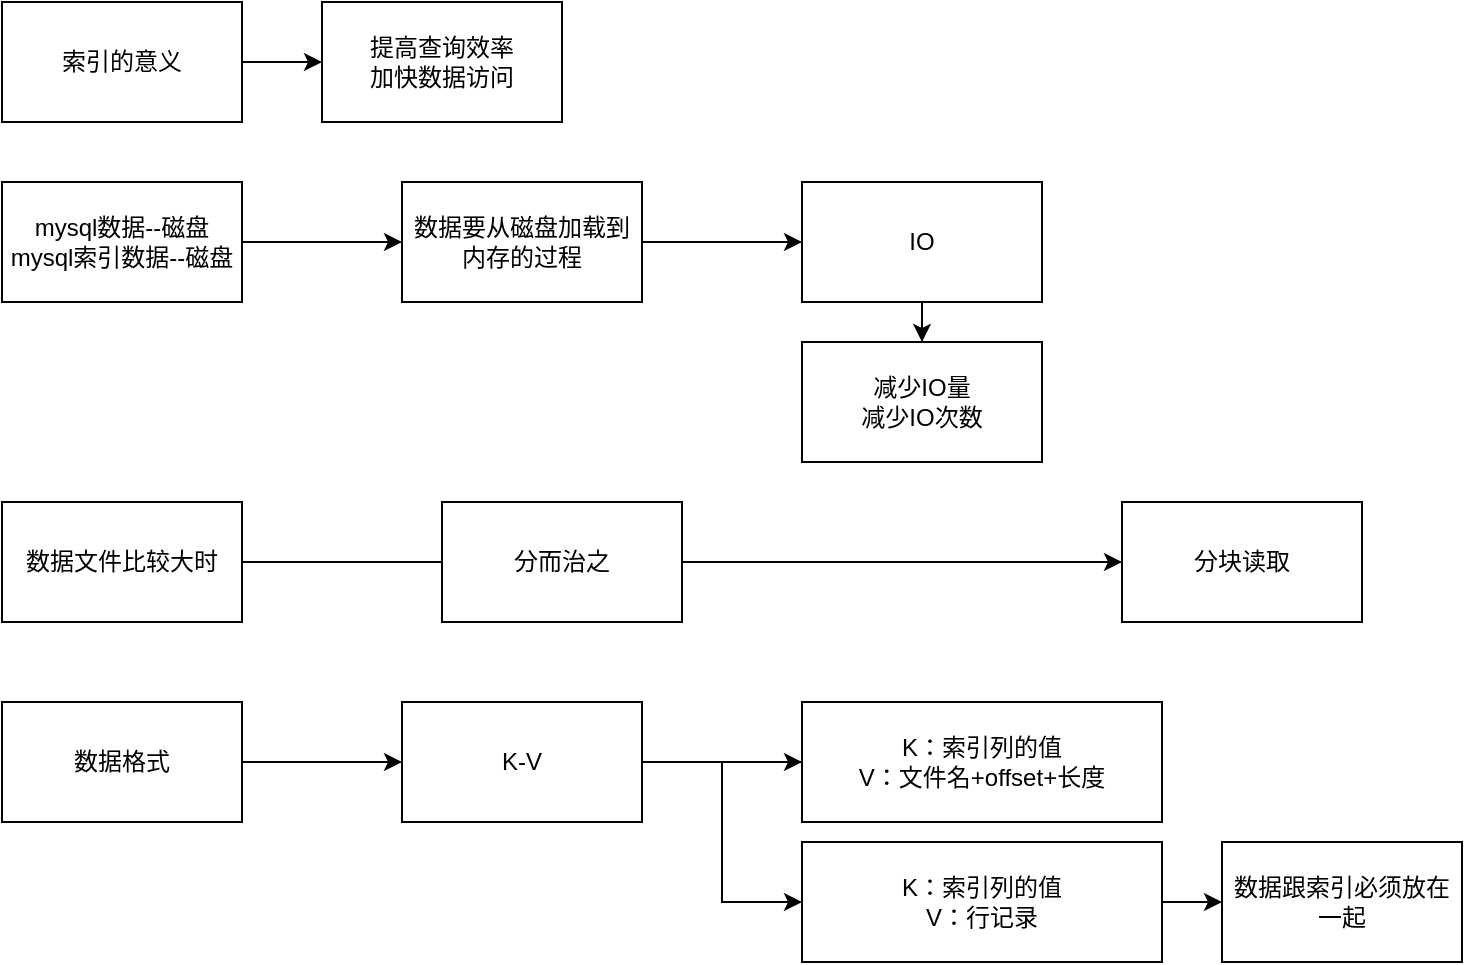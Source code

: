 <mxfile version="21.6.8" type="github">
  <diagram name="第 1 页" id="roPZ449s8YMuSNZIOXLy">
    <mxGraphModel dx="1379" dy="759" grid="1" gridSize="10" guides="1" tooltips="1" connect="1" arrows="1" fold="1" page="1" pageScale="1" pageWidth="1169" pageHeight="1654" math="0" shadow="0">
      <root>
        <mxCell id="0" />
        <mxCell id="1" parent="0" />
        <mxCell id="3g8yhhHNEZKHd-pQMrlk-3" value="" style="edgeStyle=orthogonalEdgeStyle;rounded=0;orthogonalLoop=1;jettySize=auto;html=1;" edge="1" parent="1" source="3g8yhhHNEZKHd-pQMrlk-1" target="3g8yhhHNEZKHd-pQMrlk-2">
          <mxGeometry relative="1" as="geometry" />
        </mxCell>
        <mxCell id="3g8yhhHNEZKHd-pQMrlk-1" value="索引的意义" style="rounded=0;whiteSpace=wrap;html=1;" vertex="1" parent="1">
          <mxGeometry x="10" y="20" width="120" height="60" as="geometry" />
        </mxCell>
        <mxCell id="3g8yhhHNEZKHd-pQMrlk-2" value="提高查询效率&lt;br&gt;加快数据访问" style="rounded=0;whiteSpace=wrap;html=1;" vertex="1" parent="1">
          <mxGeometry x="170" y="20" width="120" height="60" as="geometry" />
        </mxCell>
        <mxCell id="3g8yhhHNEZKHd-pQMrlk-6" value="" style="edgeStyle=orthogonalEdgeStyle;rounded=0;orthogonalLoop=1;jettySize=auto;html=1;" edge="1" parent="1" source="3g8yhhHNEZKHd-pQMrlk-4" target="3g8yhhHNEZKHd-pQMrlk-5">
          <mxGeometry relative="1" as="geometry" />
        </mxCell>
        <mxCell id="3g8yhhHNEZKHd-pQMrlk-4" value="mysql数据--磁盘&lt;br&gt;mysql索引数据--磁盘" style="rounded=0;whiteSpace=wrap;html=1;" vertex="1" parent="1">
          <mxGeometry x="10" y="110" width="120" height="60" as="geometry" />
        </mxCell>
        <mxCell id="3g8yhhHNEZKHd-pQMrlk-8" value="" style="edgeStyle=orthogonalEdgeStyle;rounded=0;orthogonalLoop=1;jettySize=auto;html=1;" edge="1" parent="1" source="3g8yhhHNEZKHd-pQMrlk-5" target="3g8yhhHNEZKHd-pQMrlk-7">
          <mxGeometry relative="1" as="geometry" />
        </mxCell>
        <mxCell id="3g8yhhHNEZKHd-pQMrlk-5" value="数据要从磁盘加载到内存的过程" style="whiteSpace=wrap;html=1;rounded=0;" vertex="1" parent="1">
          <mxGeometry x="210" y="110" width="120" height="60" as="geometry" />
        </mxCell>
        <mxCell id="3g8yhhHNEZKHd-pQMrlk-10" value="" style="edgeStyle=orthogonalEdgeStyle;rounded=0;orthogonalLoop=1;jettySize=auto;html=1;" edge="1" parent="1" source="3g8yhhHNEZKHd-pQMrlk-7" target="3g8yhhHNEZKHd-pQMrlk-9">
          <mxGeometry relative="1" as="geometry" />
        </mxCell>
        <mxCell id="3g8yhhHNEZKHd-pQMrlk-7" value="IO" style="whiteSpace=wrap;html=1;rounded=0;" vertex="1" parent="1">
          <mxGeometry x="410" y="110" width="120" height="60" as="geometry" />
        </mxCell>
        <mxCell id="3g8yhhHNEZKHd-pQMrlk-9" value="减少IO量&lt;br&gt;减少IO次数" style="whiteSpace=wrap;html=1;rounded=0;" vertex="1" parent="1">
          <mxGeometry x="410" y="190" width="120" height="60" as="geometry" />
        </mxCell>
        <mxCell id="3g8yhhHNEZKHd-pQMrlk-13" value="" style="edgeStyle=orthogonalEdgeStyle;rounded=0;orthogonalLoop=1;jettySize=auto;html=1;" edge="1" parent="1" source="3g8yhhHNEZKHd-pQMrlk-14" target="3g8yhhHNEZKHd-pQMrlk-12">
          <mxGeometry relative="1" as="geometry" />
        </mxCell>
        <mxCell id="3g8yhhHNEZKHd-pQMrlk-11" value="数据文件比较大时" style="rounded=0;whiteSpace=wrap;html=1;" vertex="1" parent="1">
          <mxGeometry x="10" y="270" width="120" height="60" as="geometry" />
        </mxCell>
        <mxCell id="3g8yhhHNEZKHd-pQMrlk-12" value="分块读取" style="whiteSpace=wrap;html=1;rounded=0;" vertex="1" parent="1">
          <mxGeometry x="570" y="270" width="120" height="60" as="geometry" />
        </mxCell>
        <mxCell id="3g8yhhHNEZKHd-pQMrlk-14" value="分而治之" style="whiteSpace=wrap;html=1;rounded=0;" vertex="1" parent="1">
          <mxGeometry x="230" y="270" width="120" height="60" as="geometry" />
        </mxCell>
        <mxCell id="3g8yhhHNEZKHd-pQMrlk-18" value="" style="endArrow=none;html=1;rounded=0;entryX=0;entryY=0.5;entryDx=0;entryDy=0;exitX=1;exitY=0.5;exitDx=0;exitDy=0;" edge="1" parent="1" source="3g8yhhHNEZKHd-pQMrlk-11" target="3g8yhhHNEZKHd-pQMrlk-14">
          <mxGeometry width="50" height="50" relative="1" as="geometry">
            <mxPoint x="180" y="350" as="sourcePoint" />
            <mxPoint x="200" y="300" as="targetPoint" />
          </mxGeometry>
        </mxCell>
        <mxCell id="3g8yhhHNEZKHd-pQMrlk-21" value="" style="edgeStyle=orthogonalEdgeStyle;rounded=0;orthogonalLoop=1;jettySize=auto;html=1;" edge="1" parent="1" source="3g8yhhHNEZKHd-pQMrlk-19" target="3g8yhhHNEZKHd-pQMrlk-20">
          <mxGeometry relative="1" as="geometry" />
        </mxCell>
        <mxCell id="3g8yhhHNEZKHd-pQMrlk-19" value="数据格式" style="rounded=0;whiteSpace=wrap;html=1;" vertex="1" parent="1">
          <mxGeometry x="10" y="370" width="120" height="60" as="geometry" />
        </mxCell>
        <mxCell id="3g8yhhHNEZKHd-pQMrlk-23" value="" style="edgeStyle=orthogonalEdgeStyle;rounded=0;orthogonalLoop=1;jettySize=auto;html=1;" edge="1" parent="1" source="3g8yhhHNEZKHd-pQMrlk-20" target="3g8yhhHNEZKHd-pQMrlk-22">
          <mxGeometry relative="1" as="geometry" />
        </mxCell>
        <mxCell id="3g8yhhHNEZKHd-pQMrlk-20" value="K-V" style="whiteSpace=wrap;html=1;rounded=0;" vertex="1" parent="1">
          <mxGeometry x="210" y="370" width="120" height="60" as="geometry" />
        </mxCell>
        <mxCell id="3g8yhhHNEZKHd-pQMrlk-25" value="" style="edgeStyle=orthogonalEdgeStyle;rounded=0;orthogonalLoop=1;jettySize=auto;html=1;" edge="1" parent="1" source="3g8yhhHNEZKHd-pQMrlk-22" target="3g8yhhHNEZKHd-pQMrlk-24">
          <mxGeometry relative="1" as="geometry">
            <Array as="points">
              <mxPoint x="370" y="400" />
              <mxPoint x="370" y="470" />
              <mxPoint x="500" y="470" />
            </Array>
          </mxGeometry>
        </mxCell>
        <mxCell id="3g8yhhHNEZKHd-pQMrlk-22" value="K：索引列的值&lt;br&gt;V：文件名+offset+长度" style="whiteSpace=wrap;html=1;rounded=0;" vertex="1" parent="1">
          <mxGeometry x="410" y="370" width="180" height="60" as="geometry" />
        </mxCell>
        <mxCell id="3g8yhhHNEZKHd-pQMrlk-27" value="" style="edgeStyle=orthogonalEdgeStyle;rounded=0;orthogonalLoop=1;jettySize=auto;html=1;" edge="1" parent="1" source="3g8yhhHNEZKHd-pQMrlk-24" target="3g8yhhHNEZKHd-pQMrlk-26">
          <mxGeometry relative="1" as="geometry" />
        </mxCell>
        <mxCell id="3g8yhhHNEZKHd-pQMrlk-24" value="K：索引列的值&lt;br&gt;V：行记录" style="whiteSpace=wrap;html=1;rounded=0;" vertex="1" parent="1">
          <mxGeometry x="410" y="440" width="180" height="60" as="geometry" />
        </mxCell>
        <mxCell id="3g8yhhHNEZKHd-pQMrlk-26" value="数据跟索引必须放在一起" style="whiteSpace=wrap;html=1;rounded=0;" vertex="1" parent="1">
          <mxGeometry x="620" y="440" width="120" height="60" as="geometry" />
        </mxCell>
      </root>
    </mxGraphModel>
  </diagram>
</mxfile>
